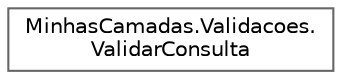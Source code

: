 digraph "Graphical Class Hierarchy"
{
 // LATEX_PDF_SIZE
  bgcolor="transparent";
  edge [fontname=Helvetica,fontsize=10,labelfontname=Helvetica,labelfontsize=10];
  node [fontname=Helvetica,fontsize=10,shape=box,height=0.2,width=0.4];
  rankdir="LR";
  Node0 [id="Node000000",label="MinhasCamadas.Validacoes.\lValidarConsulta",height=0.2,width=0.4,color="grey40", fillcolor="white", style="filled",URL="$class_minhas_camadas_1_1_validacoes_1_1_validar_consulta.html",tooltip="Purpose: Created by: gonca Created on: 12/17/2024 3:02:28 PM."];
}
